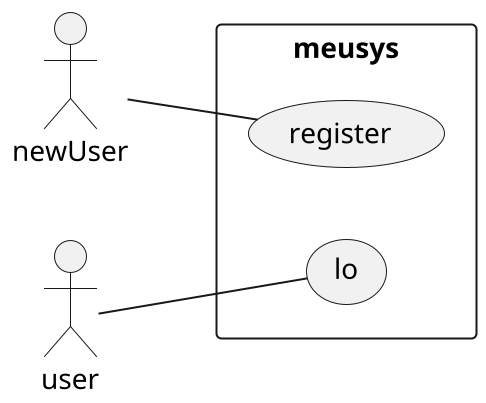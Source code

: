 @startuml teste

scale 2
left to right direction
skinparam PackageStyle rect
actor newUser
actor user
rectangle meusys {
  newUser -- (register)
  user -- (lo)
}
@enduml